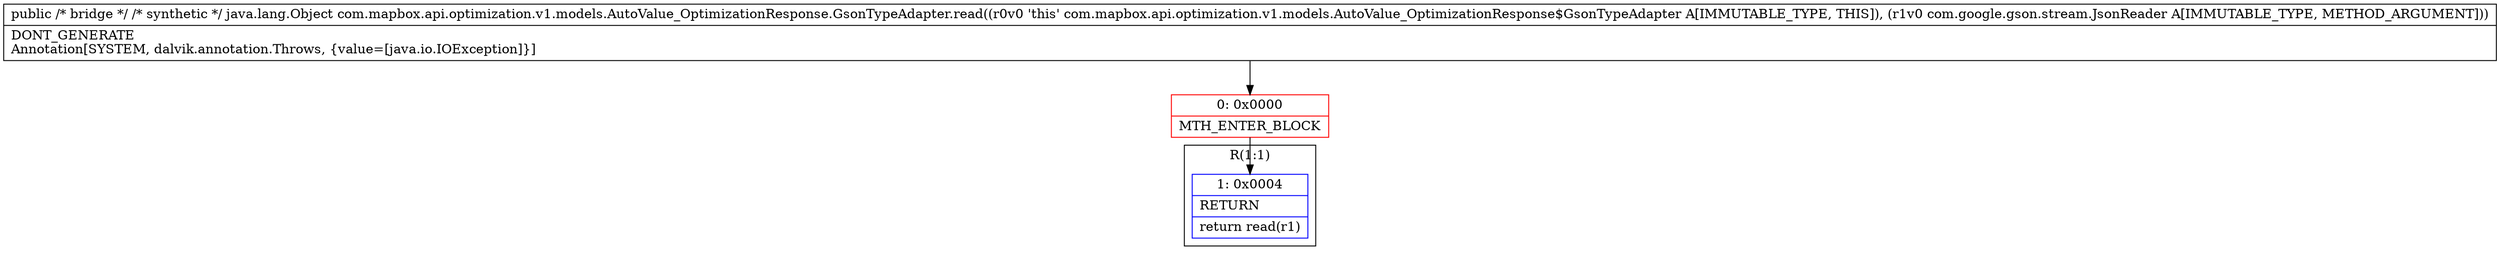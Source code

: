 digraph "CFG forcom.mapbox.api.optimization.v1.models.AutoValue_OptimizationResponse.GsonTypeAdapter.read(Lcom\/google\/gson\/stream\/JsonReader;)Ljava\/lang\/Object;" {
subgraph cluster_Region_188477856 {
label = "R(1:1)";
node [shape=record,color=blue];
Node_1 [shape=record,label="{1\:\ 0x0004|RETURN\l|return read(r1)\l}"];
}
Node_0 [shape=record,color=red,label="{0\:\ 0x0000|MTH_ENTER_BLOCK\l}"];
MethodNode[shape=record,label="{public \/* bridge *\/ \/* synthetic *\/ java.lang.Object com.mapbox.api.optimization.v1.models.AutoValue_OptimizationResponse.GsonTypeAdapter.read((r0v0 'this' com.mapbox.api.optimization.v1.models.AutoValue_OptimizationResponse$GsonTypeAdapter A[IMMUTABLE_TYPE, THIS]), (r1v0 com.google.gson.stream.JsonReader A[IMMUTABLE_TYPE, METHOD_ARGUMENT]))  | DONT_GENERATE\lAnnotation[SYSTEM, dalvik.annotation.Throws, \{value=[java.io.IOException]\}]\l}"];
MethodNode -> Node_0;
Node_0 -> Node_1;
}

